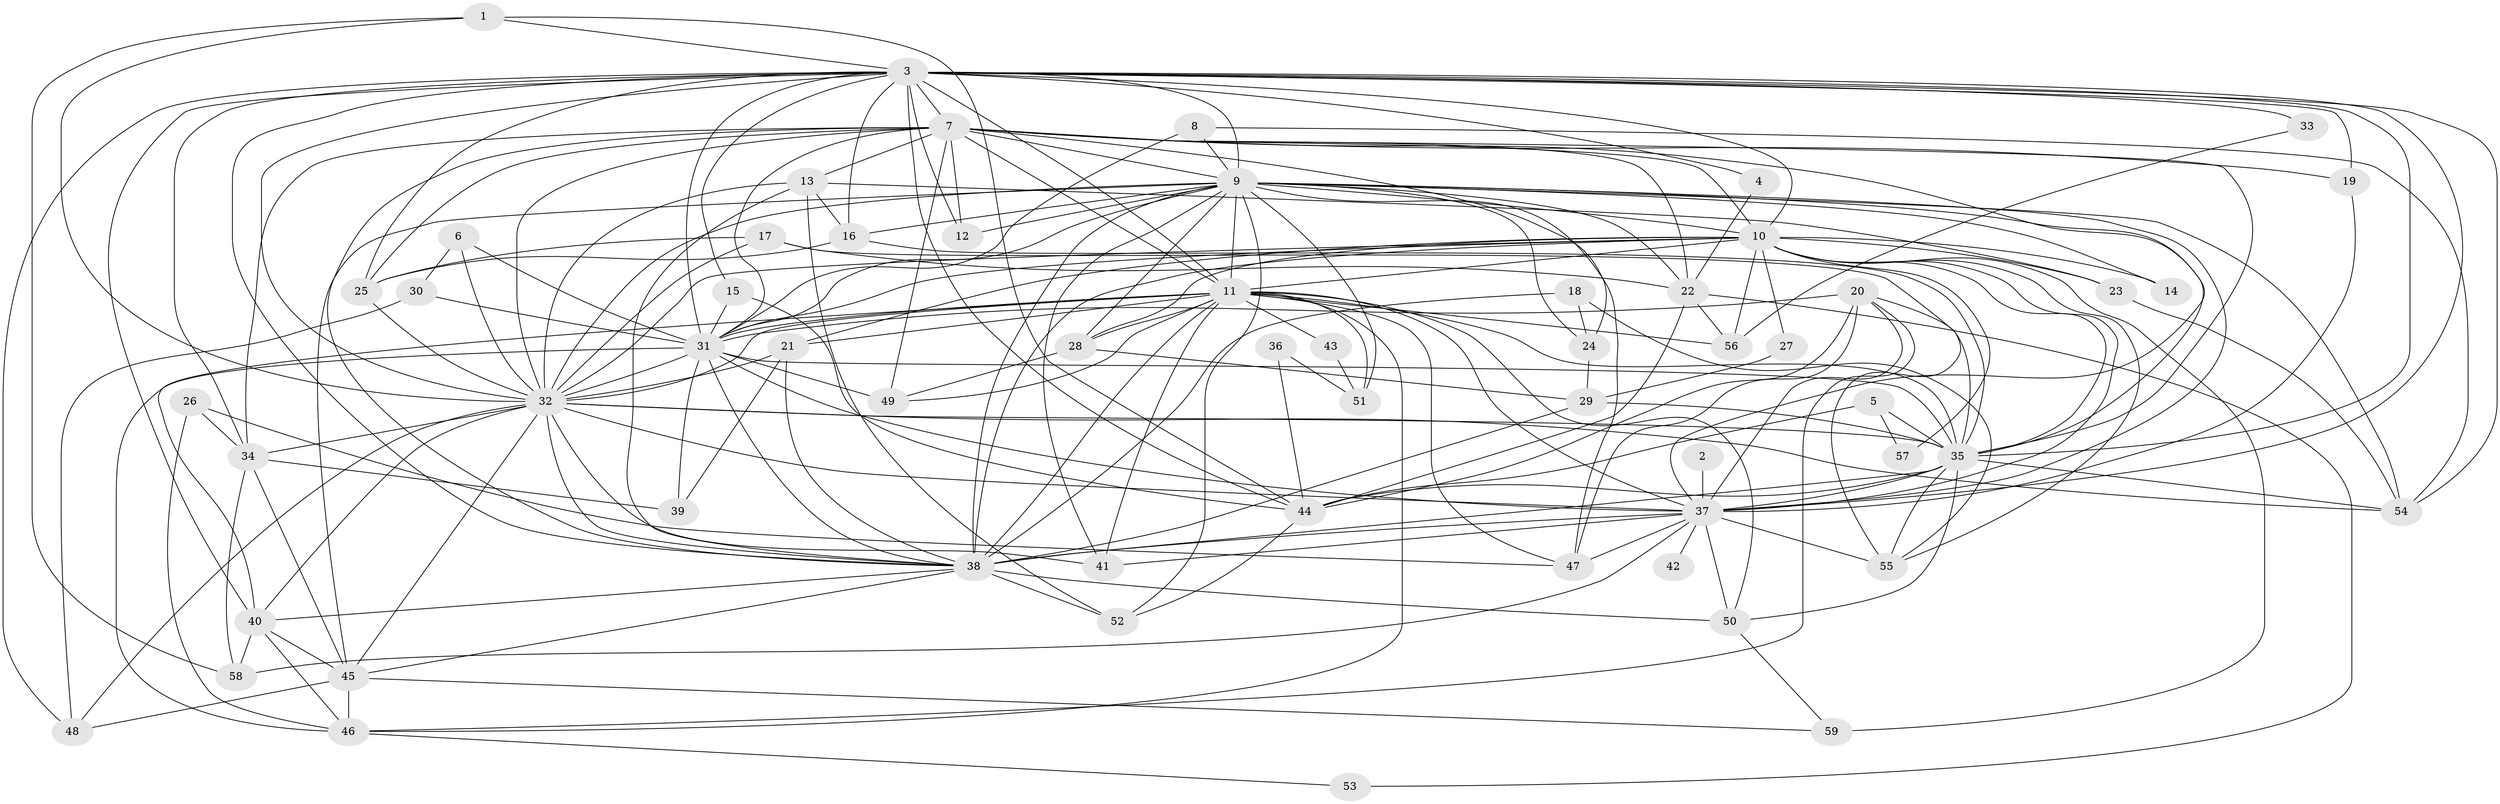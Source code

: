 // original degree distribution, {20: 0.006802721088435374, 26: 0.006802721088435374, 24: 0.013605442176870748, 23: 0.006802721088435374, 30: 0.006802721088435374, 31: 0.006802721088435374, 22: 0.013605442176870748, 19: 0.006802721088435374, 5: 0.06802721088435375, 9: 0.013605442176870748, 3: 0.20408163265306123, 7: 0.02040816326530612, 4: 0.10204081632653061, 2: 0.5170068027210885, 6: 0.006802721088435374}
// Generated by graph-tools (version 1.1) at 2025/36/03/04/25 23:36:36]
// undirected, 59 vertices, 193 edges
graph export_dot {
  node [color=gray90,style=filled];
  1;
  2;
  3;
  4;
  5;
  6;
  7;
  8;
  9;
  10;
  11;
  12;
  13;
  14;
  15;
  16;
  17;
  18;
  19;
  20;
  21;
  22;
  23;
  24;
  25;
  26;
  27;
  28;
  29;
  30;
  31;
  32;
  33;
  34;
  35;
  36;
  37;
  38;
  39;
  40;
  41;
  42;
  43;
  44;
  45;
  46;
  47;
  48;
  49;
  50;
  51;
  52;
  53;
  54;
  55;
  56;
  57;
  58;
  59;
  1 -- 3 [weight=1.0];
  1 -- 32 [weight=1.0];
  1 -- 44 [weight=1.0];
  1 -- 58 [weight=1.0];
  2 -- 37 [weight=1.0];
  3 -- 4 [weight=1.0];
  3 -- 7 [weight=2.0];
  3 -- 9 [weight=3.0];
  3 -- 10 [weight=1.0];
  3 -- 11 [weight=1.0];
  3 -- 12 [weight=2.0];
  3 -- 15 [weight=1.0];
  3 -- 16 [weight=1.0];
  3 -- 19 [weight=1.0];
  3 -- 25 [weight=1.0];
  3 -- 31 [weight=2.0];
  3 -- 32 [weight=2.0];
  3 -- 33 [weight=1.0];
  3 -- 34 [weight=2.0];
  3 -- 35 [weight=1.0];
  3 -- 37 [weight=1.0];
  3 -- 38 [weight=1.0];
  3 -- 40 [weight=1.0];
  3 -- 44 [weight=1.0];
  3 -- 48 [weight=1.0];
  3 -- 54 [weight=1.0];
  4 -- 22 [weight=1.0];
  5 -- 35 [weight=1.0];
  5 -- 44 [weight=1.0];
  5 -- 57 [weight=1.0];
  6 -- 30 [weight=1.0];
  6 -- 31 [weight=1.0];
  6 -- 32 [weight=1.0];
  7 -- 9 [weight=2.0];
  7 -- 10 [weight=1.0];
  7 -- 11 [weight=1.0];
  7 -- 12 [weight=1.0];
  7 -- 13 [weight=1.0];
  7 -- 19 [weight=1.0];
  7 -- 22 [weight=1.0];
  7 -- 24 [weight=1.0];
  7 -- 25 [weight=1.0];
  7 -- 31 [weight=1.0];
  7 -- 32 [weight=2.0];
  7 -- 34 [weight=2.0];
  7 -- 35 [weight=2.0];
  7 -- 37 [weight=1.0];
  7 -- 38 [weight=3.0];
  7 -- 49 [weight=1.0];
  8 -- 9 [weight=1.0];
  8 -- 31 [weight=1.0];
  8 -- 54 [weight=1.0];
  9 -- 10 [weight=1.0];
  9 -- 11 [weight=1.0];
  9 -- 12 [weight=1.0];
  9 -- 14 [weight=1.0];
  9 -- 16 [weight=1.0];
  9 -- 22 [weight=3.0];
  9 -- 24 [weight=1.0];
  9 -- 28 [weight=1.0];
  9 -- 31 [weight=1.0];
  9 -- 32 [weight=2.0];
  9 -- 35 [weight=1.0];
  9 -- 37 [weight=1.0];
  9 -- 38 [weight=1.0];
  9 -- 41 [weight=1.0];
  9 -- 45 [weight=1.0];
  9 -- 47 [weight=1.0];
  9 -- 51 [weight=2.0];
  9 -- 52 [weight=1.0];
  9 -- 54 [weight=1.0];
  10 -- 11 [weight=2.0];
  10 -- 14 [weight=1.0];
  10 -- 21 [weight=1.0];
  10 -- 23 [weight=1.0];
  10 -- 27 [weight=1.0];
  10 -- 28 [weight=1.0];
  10 -- 31 [weight=2.0];
  10 -- 32 [weight=1.0];
  10 -- 35 [weight=1.0];
  10 -- 37 [weight=2.0];
  10 -- 38 [weight=3.0];
  10 -- 55 [weight=1.0];
  10 -- 56 [weight=1.0];
  10 -- 57 [weight=1.0];
  10 -- 59 [weight=1.0];
  11 -- 21 [weight=1.0];
  11 -- 28 [weight=1.0];
  11 -- 31 [weight=1.0];
  11 -- 32 [weight=1.0];
  11 -- 35 [weight=1.0];
  11 -- 37 [weight=2.0];
  11 -- 38 [weight=1.0];
  11 -- 40 [weight=1.0];
  11 -- 41 [weight=1.0];
  11 -- 43 [weight=1.0];
  11 -- 46 [weight=1.0];
  11 -- 47 [weight=1.0];
  11 -- 49 [weight=1.0];
  11 -- 50 [weight=1.0];
  11 -- 51 [weight=1.0];
  11 -- 56 [weight=1.0];
  13 -- 16 [weight=1.0];
  13 -- 23 [weight=1.0];
  13 -- 32 [weight=1.0];
  13 -- 38 [weight=1.0];
  13 -- 52 [weight=1.0];
  15 -- 31 [weight=1.0];
  15 -- 44 [weight=1.0];
  16 -- 25 [weight=1.0];
  16 -- 35 [weight=1.0];
  17 -- 22 [weight=1.0];
  17 -- 25 [weight=1.0];
  17 -- 32 [weight=1.0];
  17 -- 55 [weight=1.0];
  18 -- 24 [weight=1.0];
  18 -- 38 [weight=1.0];
  18 -- 55 [weight=1.0];
  19 -- 37 [weight=1.0];
  20 -- 31 [weight=1.0];
  20 -- 35 [weight=1.0];
  20 -- 37 [weight=1.0];
  20 -- 44 [weight=1.0];
  20 -- 46 [weight=1.0];
  20 -- 47 [weight=1.0];
  21 -- 32 [weight=1.0];
  21 -- 38 [weight=1.0];
  21 -- 39 [weight=1.0];
  22 -- 44 [weight=1.0];
  22 -- 53 [weight=1.0];
  22 -- 56 [weight=1.0];
  23 -- 54 [weight=1.0];
  24 -- 29 [weight=2.0];
  25 -- 32 [weight=1.0];
  26 -- 34 [weight=1.0];
  26 -- 46 [weight=1.0];
  26 -- 47 [weight=1.0];
  27 -- 29 [weight=1.0];
  28 -- 29 [weight=1.0];
  28 -- 49 [weight=1.0];
  29 -- 35 [weight=1.0];
  29 -- 38 [weight=1.0];
  30 -- 31 [weight=1.0];
  30 -- 48 [weight=1.0];
  31 -- 32 [weight=1.0];
  31 -- 35 [weight=1.0];
  31 -- 37 [weight=1.0];
  31 -- 38 [weight=2.0];
  31 -- 39 [weight=1.0];
  31 -- 46 [weight=1.0];
  31 -- 49 [weight=1.0];
  32 -- 34 [weight=1.0];
  32 -- 35 [weight=2.0];
  32 -- 37 [weight=1.0];
  32 -- 38 [weight=1.0];
  32 -- 40 [weight=1.0];
  32 -- 41 [weight=1.0];
  32 -- 45 [weight=1.0];
  32 -- 48 [weight=1.0];
  32 -- 54 [weight=1.0];
  33 -- 56 [weight=1.0];
  34 -- 39 [weight=1.0];
  34 -- 45 [weight=1.0];
  34 -- 58 [weight=1.0];
  35 -- 37 [weight=2.0];
  35 -- 38 [weight=2.0];
  35 -- 44 [weight=1.0];
  35 -- 50 [weight=1.0];
  35 -- 54 [weight=1.0];
  35 -- 55 [weight=1.0];
  36 -- 44 [weight=1.0];
  36 -- 51 [weight=1.0];
  37 -- 38 [weight=1.0];
  37 -- 41 [weight=1.0];
  37 -- 42 [weight=1.0];
  37 -- 47 [weight=1.0];
  37 -- 50 [weight=1.0];
  37 -- 55 [weight=2.0];
  37 -- 58 [weight=1.0];
  38 -- 40 [weight=1.0];
  38 -- 45 [weight=1.0];
  38 -- 50 [weight=2.0];
  38 -- 52 [weight=1.0];
  40 -- 45 [weight=1.0];
  40 -- 46 [weight=1.0];
  40 -- 58 [weight=1.0];
  43 -- 51 [weight=1.0];
  44 -- 52 [weight=1.0];
  45 -- 46 [weight=1.0];
  45 -- 48 [weight=1.0];
  45 -- 59 [weight=1.0];
  46 -- 53 [weight=1.0];
  50 -- 59 [weight=1.0];
}
